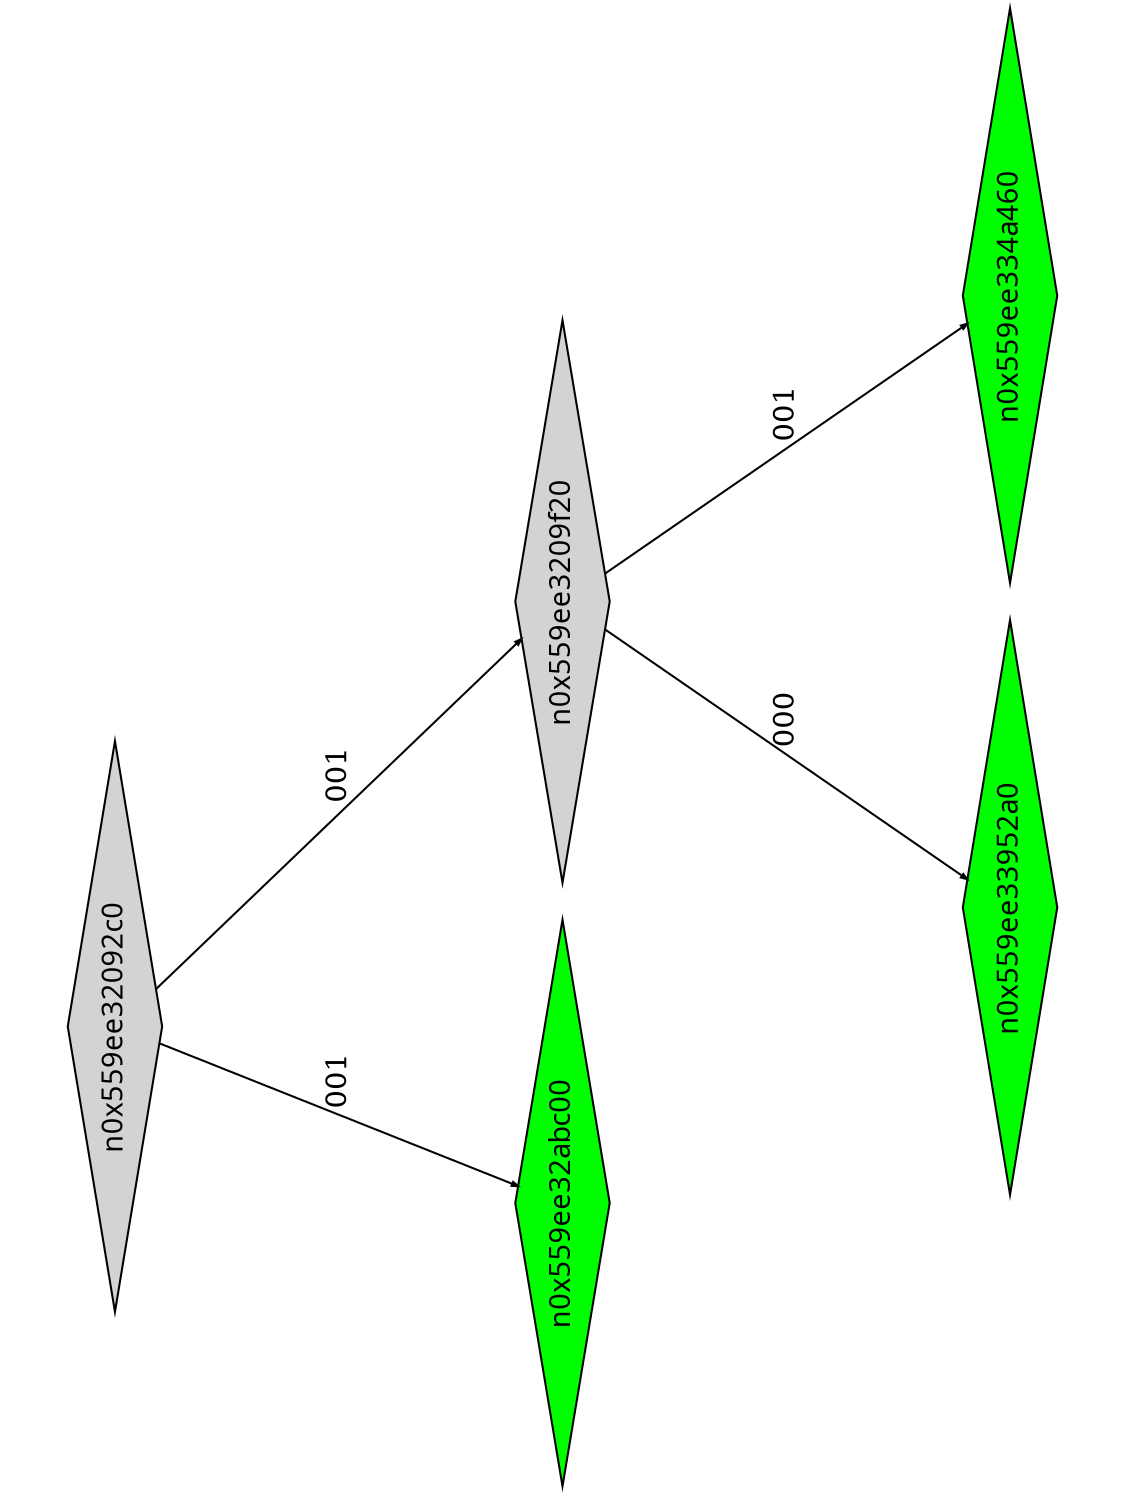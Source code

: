 digraph G {
	size="10,7.5";
	ratio=fill;
	rotate=90;
	center = "true";
	node [style="filled",width=.1,height=.1,fontname="Terminus"]
	edge [arrowsize=.3]
	n0x559ee32092c0 [shape=diamond];
	n0x559ee32092c0 -> n0x559ee32abc00 [label=001];
	n0x559ee32092c0 -> n0x559ee3209f20 [label=001];
	n0x559ee3209f20 [shape=diamond];
	n0x559ee3209f20 -> n0x559ee33952a0 [label=000];
	n0x559ee3209f20 -> n0x559ee334a460 [label=001];
	n0x559ee334a460 [shape=diamond,fillcolor=green];
	n0x559ee33952a0 [shape=diamond,fillcolor=green];
	n0x559ee32abc00 [shape=diamond,fillcolor=green];
}
